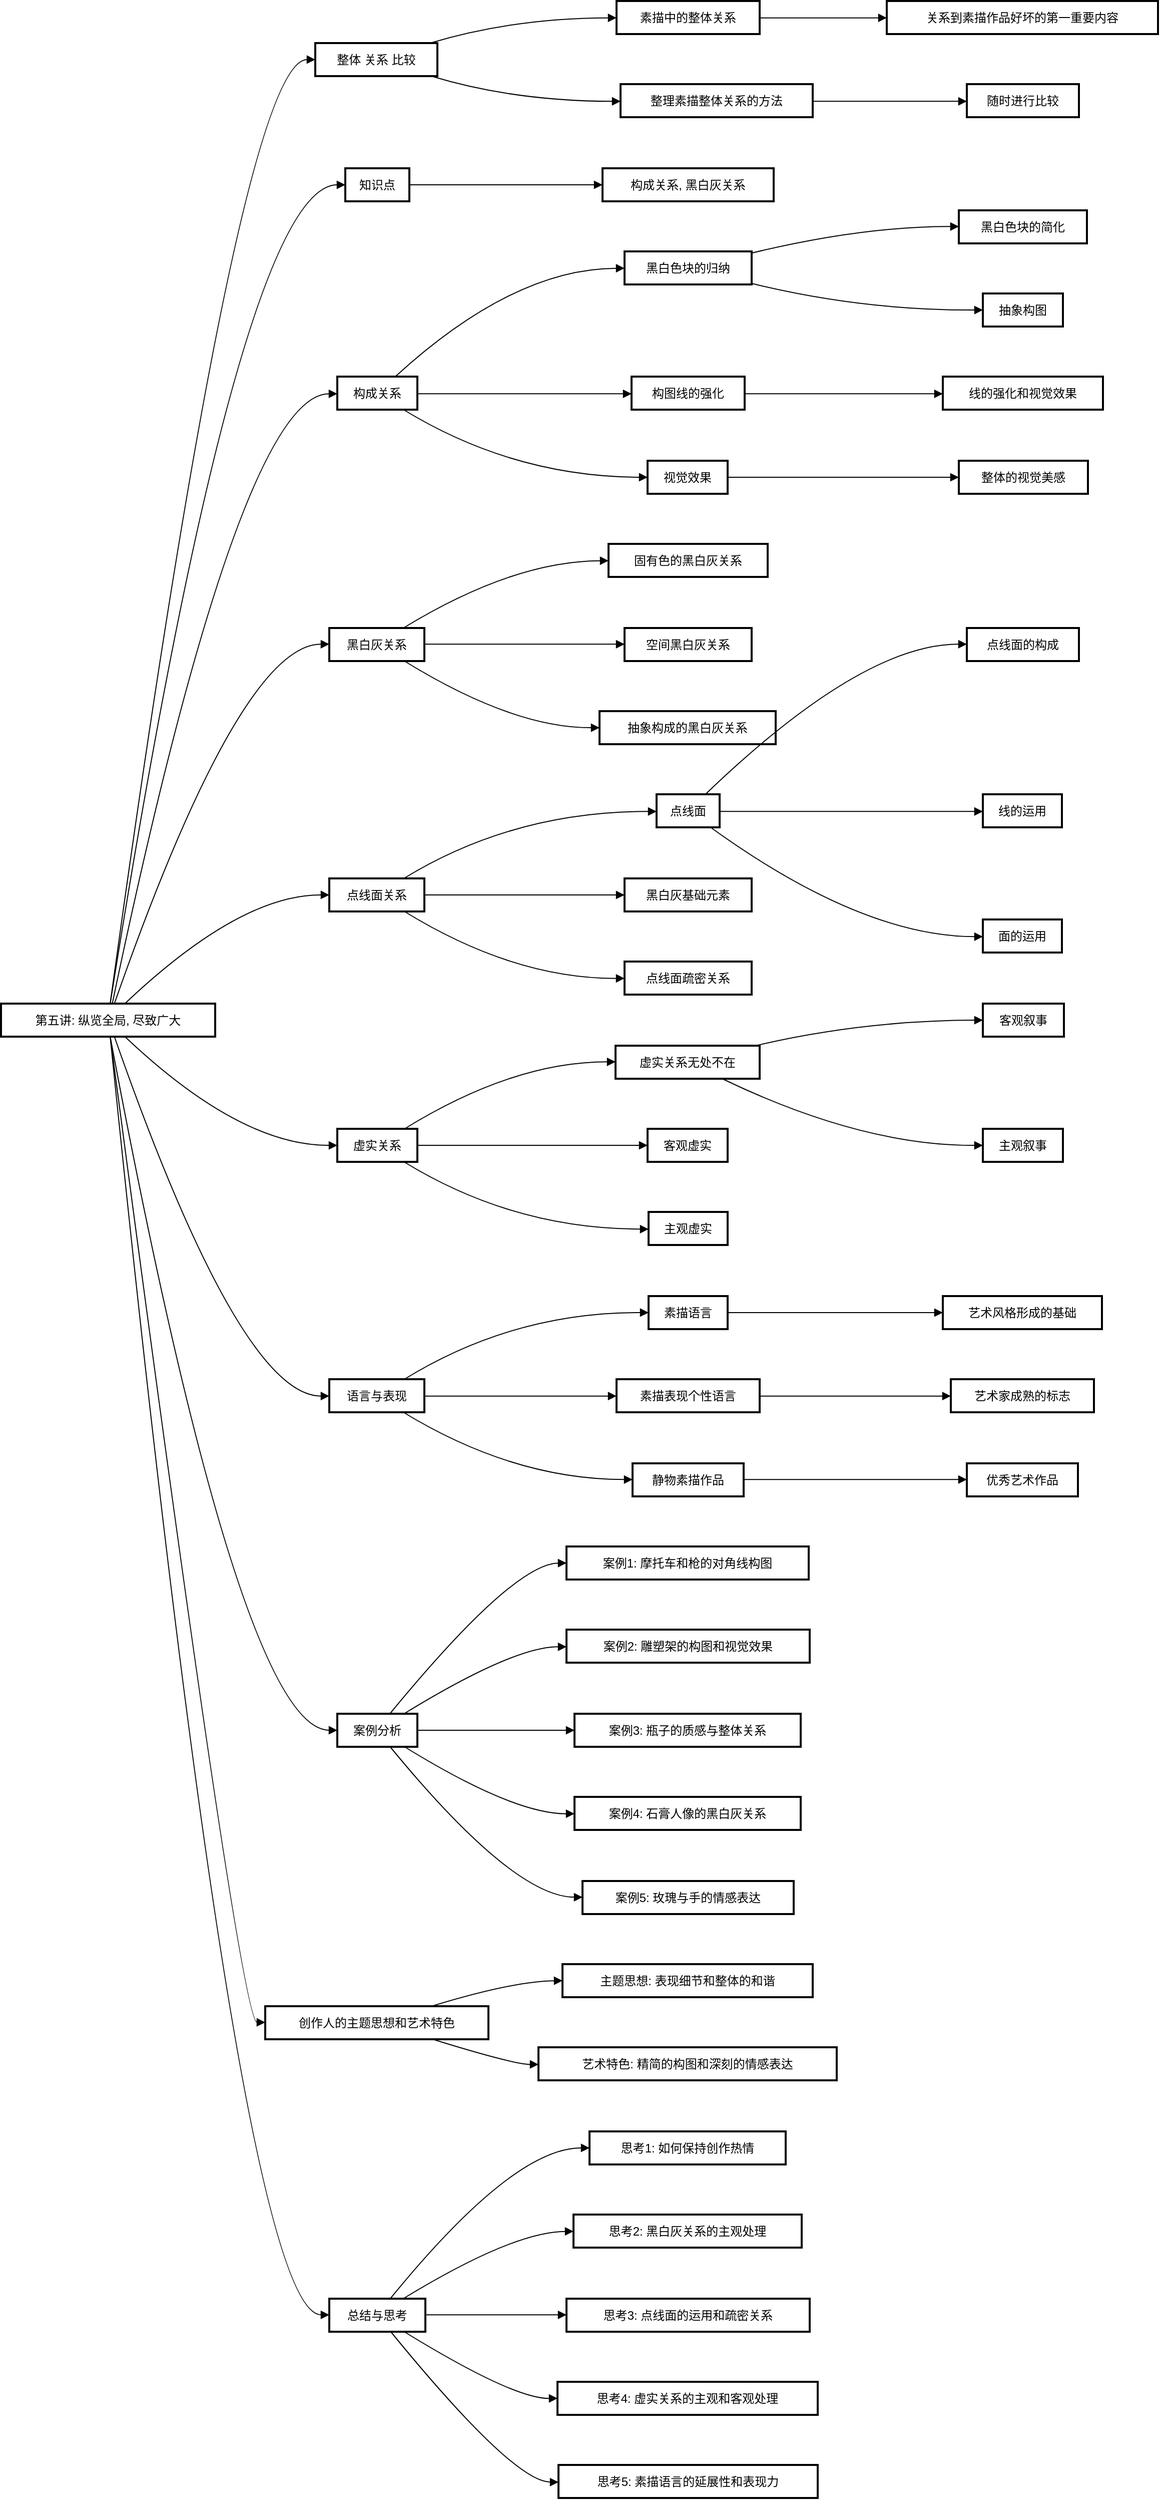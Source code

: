 <mxfile border="50" scale="3" compressed="false" locked="false" version="24.7.5">
  <diagram name="Blank" id="YmL12bMKpDGza6XwsDPr">
    <mxGraphModel dx="1235" dy="768" grid="0" gridSize="10" guides="1" tooltips="1" connect="1" arrows="1" fold="1" page="0" pageScale="1" pageWidth="827" pageHeight="1169" background="none" math="1" shadow="0">
      <root>
        <mxCell id="X5NqExCQtvZxIxQ7pmgY-0" />
        <mxCell id="1" parent="X5NqExCQtvZxIxQ7pmgY-0" />
        <mxCell id="THYy7DSmvDCBNUBpc2qu-100" value="第五讲: 纵览全局, 尽致广大" style="whiteSpace=wrap;strokeWidth=2;" vertex="1" parent="1">
          <mxGeometry x="20" y="1021" width="214" height="33" as="geometry" />
        </mxCell>
        <mxCell id="THYy7DSmvDCBNUBpc2qu-101" value="整体 关系 比较" style="whiteSpace=wrap;strokeWidth=2;" vertex="1" parent="1">
          <mxGeometry x="334" y="62" width="122" height="33" as="geometry" />
        </mxCell>
        <mxCell id="THYy7DSmvDCBNUBpc2qu-102" value="知识点" style="whiteSpace=wrap;strokeWidth=2;" vertex="1" parent="1">
          <mxGeometry x="364" y="187" width="64" height="33" as="geometry" />
        </mxCell>
        <mxCell id="THYy7DSmvDCBNUBpc2qu-103" value="构成关系" style="whiteSpace=wrap;strokeWidth=2;" vertex="1" parent="1">
          <mxGeometry x="356" y="395" width="80" height="33" as="geometry" />
        </mxCell>
        <mxCell id="THYy7DSmvDCBNUBpc2qu-104" value="黑白灰关系" style="whiteSpace=wrap;strokeWidth=2;" vertex="1" parent="1">
          <mxGeometry x="348" y="646" width="95" height="33" as="geometry" />
        </mxCell>
        <mxCell id="THYy7DSmvDCBNUBpc2qu-105" value="点线面关系" style="whiteSpace=wrap;strokeWidth=2;" vertex="1" parent="1">
          <mxGeometry x="348" y="896" width="95" height="33" as="geometry" />
        </mxCell>
        <mxCell id="THYy7DSmvDCBNUBpc2qu-106" value="虚实关系" style="whiteSpace=wrap;strokeWidth=2;" vertex="1" parent="1">
          <mxGeometry x="356" y="1146" width="80" height="33" as="geometry" />
        </mxCell>
        <mxCell id="THYy7DSmvDCBNUBpc2qu-107" value="语言与表现" style="whiteSpace=wrap;strokeWidth=2;" vertex="1" parent="1">
          <mxGeometry x="348" y="1396" width="95" height="33" as="geometry" />
        </mxCell>
        <mxCell id="THYy7DSmvDCBNUBpc2qu-108" value="案例分析" style="whiteSpace=wrap;strokeWidth=2;" vertex="1" parent="1">
          <mxGeometry x="356" y="1730" width="80" height="33" as="geometry" />
        </mxCell>
        <mxCell id="THYy7DSmvDCBNUBpc2qu-109" value="创作人的主题思想和艺术特色" style="whiteSpace=wrap;strokeWidth=2;" vertex="1" parent="1">
          <mxGeometry x="284" y="2022" width="223" height="33" as="geometry" />
        </mxCell>
        <mxCell id="THYy7DSmvDCBNUBpc2qu-110" value="总结与思考" style="whiteSpace=wrap;strokeWidth=2;" vertex="1" parent="1">
          <mxGeometry x="348" y="2314" width="96" height="33" as="geometry" />
        </mxCell>
        <mxCell id="THYy7DSmvDCBNUBpc2qu-111" value="素描中的整体关系" style="whiteSpace=wrap;strokeWidth=2;" vertex="1" parent="1">
          <mxGeometry x="635" y="20" width="143" height="33" as="geometry" />
        </mxCell>
        <mxCell id="THYy7DSmvDCBNUBpc2qu-112" value="整理素描整体关系的方法" style="whiteSpace=wrap;strokeWidth=2;" vertex="1" parent="1">
          <mxGeometry x="639" y="103" width="192" height="33" as="geometry" />
        </mxCell>
        <mxCell id="THYy7DSmvDCBNUBpc2qu-113" value="构成关系, 黑白灰关系" style="whiteSpace=wrap;strokeWidth=2;" vertex="1" parent="1">
          <mxGeometry x="621" y="187" width="171" height="33" as="geometry" />
        </mxCell>
        <mxCell id="THYy7DSmvDCBNUBpc2qu-114" value="黑白色块的归纳" style="whiteSpace=wrap;strokeWidth=2;" vertex="1" parent="1">
          <mxGeometry x="643" y="270" width="127" height="33" as="geometry" />
        </mxCell>
        <mxCell id="THYy7DSmvDCBNUBpc2qu-115" value="构图线的强化" style="whiteSpace=wrap;strokeWidth=2;" vertex="1" parent="1">
          <mxGeometry x="650" y="395" width="113" height="33" as="geometry" />
        </mxCell>
        <mxCell id="THYy7DSmvDCBNUBpc2qu-116" value="视觉效果" style="whiteSpace=wrap;strokeWidth=2;" vertex="1" parent="1">
          <mxGeometry x="666" y="479" width="80" height="33" as="geometry" />
        </mxCell>
        <mxCell id="THYy7DSmvDCBNUBpc2qu-117" value="固有色的黑白灰关系" style="whiteSpace=wrap;strokeWidth=2;" vertex="1" parent="1">
          <mxGeometry x="627" y="562" width="159" height="33" as="geometry" />
        </mxCell>
        <mxCell id="THYy7DSmvDCBNUBpc2qu-118" value="空间黑白灰关系" style="whiteSpace=wrap;strokeWidth=2;" vertex="1" parent="1">
          <mxGeometry x="643" y="646" width="127" height="33" as="geometry" />
        </mxCell>
        <mxCell id="THYy7DSmvDCBNUBpc2qu-119" value="抽象构成的黑白灰关系" style="whiteSpace=wrap;strokeWidth=2;" vertex="1" parent="1">
          <mxGeometry x="618" y="729" width="176" height="33" as="geometry" />
        </mxCell>
        <mxCell id="THYy7DSmvDCBNUBpc2qu-120" value="点线面" style="whiteSpace=wrap;strokeWidth=2;" vertex="1" parent="1">
          <mxGeometry x="675" y="812" width="63" height="33" as="geometry" />
        </mxCell>
        <mxCell id="THYy7DSmvDCBNUBpc2qu-121" value="黑白灰基础元素" style="whiteSpace=wrap;strokeWidth=2;" vertex="1" parent="1">
          <mxGeometry x="643" y="896" width="127" height="33" as="geometry" />
        </mxCell>
        <mxCell id="THYy7DSmvDCBNUBpc2qu-122" value="点线面疏密关系" style="whiteSpace=wrap;strokeWidth=2;" vertex="1" parent="1">
          <mxGeometry x="643" y="979" width="127" height="33" as="geometry" />
        </mxCell>
        <mxCell id="THYy7DSmvDCBNUBpc2qu-123" value="虚实关系无处不在" style="whiteSpace=wrap;strokeWidth=2;" vertex="1" parent="1">
          <mxGeometry x="634" y="1063" width="144" height="33" as="geometry" />
        </mxCell>
        <mxCell id="THYy7DSmvDCBNUBpc2qu-124" value="客观虚实" style="whiteSpace=wrap;strokeWidth=2;" vertex="1" parent="1">
          <mxGeometry x="666" y="1146" width="80" height="33" as="geometry" />
        </mxCell>
        <mxCell id="THYy7DSmvDCBNUBpc2qu-125" value="主观虚实" style="whiteSpace=wrap;strokeWidth=2;" vertex="1" parent="1">
          <mxGeometry x="667" y="1229" width="79" height="33" as="geometry" />
        </mxCell>
        <mxCell id="THYy7DSmvDCBNUBpc2qu-126" value="素描语言" style="whiteSpace=wrap;strokeWidth=2;" vertex="1" parent="1">
          <mxGeometry x="667" y="1313" width="79" height="33" as="geometry" />
        </mxCell>
        <mxCell id="THYy7DSmvDCBNUBpc2qu-127" value="素描表现个性语言" style="whiteSpace=wrap;strokeWidth=2;" vertex="1" parent="1">
          <mxGeometry x="635" y="1396" width="143" height="33" as="geometry" />
        </mxCell>
        <mxCell id="THYy7DSmvDCBNUBpc2qu-128" value="静物素描作品" style="whiteSpace=wrap;strokeWidth=2;" vertex="1" parent="1">
          <mxGeometry x="651" y="1480" width="111" height="33" as="geometry" />
        </mxCell>
        <mxCell id="THYy7DSmvDCBNUBpc2qu-129" value="案例1: 摩托车和枪的对角线构图" style="whiteSpace=wrap;strokeWidth=2;" vertex="1" parent="1">
          <mxGeometry x="585" y="1563" width="242" height="33" as="geometry" />
        </mxCell>
        <mxCell id="THYy7DSmvDCBNUBpc2qu-130" value="案例2: 雕塑架的构图和视觉效果" style="whiteSpace=wrap;strokeWidth=2;" vertex="1" parent="1">
          <mxGeometry x="585" y="1646" width="243" height="33" as="geometry" />
        </mxCell>
        <mxCell id="THYy7DSmvDCBNUBpc2qu-131" value="案例3: 瓶子的质感与整体关系" style="whiteSpace=wrap;strokeWidth=2;" vertex="1" parent="1">
          <mxGeometry x="593" y="1730" width="226" height="33" as="geometry" />
        </mxCell>
        <mxCell id="THYy7DSmvDCBNUBpc2qu-132" value="案例4: 石膏人像的黑白灰关系" style="whiteSpace=wrap;strokeWidth=2;" vertex="1" parent="1">
          <mxGeometry x="593" y="1813" width="226" height="33" as="geometry" />
        </mxCell>
        <mxCell id="THYy7DSmvDCBNUBpc2qu-133" value="案例5: 玫瑰与手的情感表达" style="whiteSpace=wrap;strokeWidth=2;" vertex="1" parent="1">
          <mxGeometry x="601" y="1897" width="211" height="33" as="geometry" />
        </mxCell>
        <mxCell id="THYy7DSmvDCBNUBpc2qu-134" value="主题思想: 表现细节和整体的和谐" style="whiteSpace=wrap;strokeWidth=2;" vertex="1" parent="1">
          <mxGeometry x="581" y="1980" width="250" height="33" as="geometry" />
        </mxCell>
        <mxCell id="THYy7DSmvDCBNUBpc2qu-135" value="艺术特色: 精简的构图和深刻的情感表达" style="whiteSpace=wrap;strokeWidth=2;" vertex="1" parent="1">
          <mxGeometry x="557" y="2063" width="298" height="33" as="geometry" />
        </mxCell>
        <mxCell id="THYy7DSmvDCBNUBpc2qu-136" value="思考1: 如何保持创作热情" style="whiteSpace=wrap;strokeWidth=2;" vertex="1" parent="1">
          <mxGeometry x="608" y="2147" width="196" height="33" as="geometry" />
        </mxCell>
        <mxCell id="THYy7DSmvDCBNUBpc2qu-137" value="思考2: 黑白灰关系的主观处理" style="whiteSpace=wrap;strokeWidth=2;" vertex="1" parent="1">
          <mxGeometry x="592" y="2230" width="228" height="33" as="geometry" />
        </mxCell>
        <mxCell id="THYy7DSmvDCBNUBpc2qu-138" value="思考3: 点线面的运用和疏密关系" style="whiteSpace=wrap;strokeWidth=2;" vertex="1" parent="1">
          <mxGeometry x="585" y="2314" width="243" height="33" as="geometry" />
        </mxCell>
        <mxCell id="THYy7DSmvDCBNUBpc2qu-139" value="思考4: 虚实关系的主观和客观处理" style="whiteSpace=wrap;strokeWidth=2;" vertex="1" parent="1">
          <mxGeometry x="576" y="2397" width="260" height="33" as="geometry" />
        </mxCell>
        <mxCell id="THYy7DSmvDCBNUBpc2qu-140" value="思考5: 素描语言的延展性和表现力" style="whiteSpace=wrap;strokeWidth=2;" vertex="1" parent="1">
          <mxGeometry x="577" y="2480" width="259" height="33" as="geometry" />
        </mxCell>
        <mxCell id="THYy7DSmvDCBNUBpc2qu-141" value="关系到素描作品好坏的第一重要内容" style="whiteSpace=wrap;strokeWidth=2;" vertex="1" parent="1">
          <mxGeometry x="905" y="20" width="271" height="33" as="geometry" />
        </mxCell>
        <mxCell id="THYy7DSmvDCBNUBpc2qu-142" value="随时进行比较" style="whiteSpace=wrap;strokeWidth=2;" vertex="1" parent="1">
          <mxGeometry x="985" y="103" width="112" height="33" as="geometry" />
        </mxCell>
        <mxCell id="THYy7DSmvDCBNUBpc2qu-143" value="黑白色块的简化" style="whiteSpace=wrap;strokeWidth=2;" vertex="1" parent="1">
          <mxGeometry x="977" y="229" width="128" height="33" as="geometry" />
        </mxCell>
        <mxCell id="THYy7DSmvDCBNUBpc2qu-144" value="抽象构图" style="whiteSpace=wrap;strokeWidth=2;" vertex="1" parent="1">
          <mxGeometry x="1001" y="312" width="80" height="33" as="geometry" />
        </mxCell>
        <mxCell id="THYy7DSmvDCBNUBpc2qu-145" value="线的强化和视觉效果" style="whiteSpace=wrap;strokeWidth=2;" vertex="1" parent="1">
          <mxGeometry x="961" y="395" width="160" height="33" as="geometry" />
        </mxCell>
        <mxCell id="THYy7DSmvDCBNUBpc2qu-146" value="整体的视觉美感" style="whiteSpace=wrap;strokeWidth=2;" vertex="1" parent="1">
          <mxGeometry x="977" y="479" width="129" height="33" as="geometry" />
        </mxCell>
        <mxCell id="THYy7DSmvDCBNUBpc2qu-147" value="点线面的构成" style="whiteSpace=wrap;strokeWidth=2;" vertex="1" parent="1">
          <mxGeometry x="985" y="646" width="112" height="33" as="geometry" />
        </mxCell>
        <mxCell id="THYy7DSmvDCBNUBpc2qu-148" value="线的运用" style="whiteSpace=wrap;strokeWidth=2;" vertex="1" parent="1">
          <mxGeometry x="1001" y="812" width="79" height="33" as="geometry" />
        </mxCell>
        <mxCell id="THYy7DSmvDCBNUBpc2qu-149" value="面的运用" style="whiteSpace=wrap;strokeWidth=2;" vertex="1" parent="1">
          <mxGeometry x="1001" y="937" width="79" height="33" as="geometry" />
        </mxCell>
        <mxCell id="THYy7DSmvDCBNUBpc2qu-150" value="客观叙事" style="whiteSpace=wrap;strokeWidth=2;" vertex="1" parent="1">
          <mxGeometry x="1001" y="1021" width="81" height="33" as="geometry" />
        </mxCell>
        <mxCell id="THYy7DSmvDCBNUBpc2qu-151" value="主观叙事" style="whiteSpace=wrap;strokeWidth=2;" vertex="1" parent="1">
          <mxGeometry x="1001" y="1146" width="80" height="33" as="geometry" />
        </mxCell>
        <mxCell id="THYy7DSmvDCBNUBpc2qu-152" value="艺术风格形成的基础" style="whiteSpace=wrap;strokeWidth=2;" vertex="1" parent="1">
          <mxGeometry x="961" y="1313" width="159" height="33" as="geometry" />
        </mxCell>
        <mxCell id="THYy7DSmvDCBNUBpc2qu-153" value="艺术家成熟的标志" style="whiteSpace=wrap;strokeWidth=2;" vertex="1" parent="1">
          <mxGeometry x="969" y="1396" width="143" height="33" as="geometry" />
        </mxCell>
        <mxCell id="THYy7DSmvDCBNUBpc2qu-154" value="优秀艺术作品" style="whiteSpace=wrap;strokeWidth=2;" vertex="1" parent="1">
          <mxGeometry x="985" y="1480" width="111" height="33" as="geometry" />
        </mxCell>
        <mxCell id="THYy7DSmvDCBNUBpc2qu-155" value="" style="curved=1;startArrow=none;endArrow=block;exitX=0.51;exitY=-0.01;entryX=0;entryY=0.5;rounded=0;" edge="1" parent="1" source="THYy7DSmvDCBNUBpc2qu-100" target="THYy7DSmvDCBNUBpc2qu-101">
          <mxGeometry relative="1" as="geometry">
            <Array as="points">
              <mxPoint x="259" y="78" />
            </Array>
          </mxGeometry>
        </mxCell>
        <mxCell id="THYy7DSmvDCBNUBpc2qu-156" value="" style="curved=1;startArrow=none;endArrow=block;exitX=0.51;exitY=-0.01;entryX=-0.01;entryY=0.5;rounded=0;" edge="1" parent="1" source="THYy7DSmvDCBNUBpc2qu-100" target="THYy7DSmvDCBNUBpc2qu-102">
          <mxGeometry relative="1" as="geometry">
            <Array as="points">
              <mxPoint x="259" y="204" />
            </Array>
          </mxGeometry>
        </mxCell>
        <mxCell id="THYy7DSmvDCBNUBpc2qu-157" value="" style="curved=1;startArrow=none;endArrow=block;exitX=0.52;exitY=-0.01;entryX=-0.01;entryY=0.52;rounded=0;" edge="1" parent="1" source="THYy7DSmvDCBNUBpc2qu-100" target="THYy7DSmvDCBNUBpc2qu-103">
          <mxGeometry relative="1" as="geometry">
            <Array as="points">
              <mxPoint x="259" y="412" />
            </Array>
          </mxGeometry>
        </mxCell>
        <mxCell id="THYy7DSmvDCBNUBpc2qu-158" value="" style="curved=1;startArrow=none;endArrow=block;exitX=0.53;exitY=-0.01;entryX=0;entryY=0.49;rounded=0;" edge="1" parent="1" source="THYy7DSmvDCBNUBpc2qu-100" target="THYy7DSmvDCBNUBpc2qu-104">
          <mxGeometry relative="1" as="geometry">
            <Array as="points">
              <mxPoint x="259" y="662" />
            </Array>
          </mxGeometry>
        </mxCell>
        <mxCell id="THYy7DSmvDCBNUBpc2qu-159" value="" style="curved=1;startArrow=none;endArrow=block;exitX=0.58;exitY=-0.01;entryX=0;entryY=0.5;rounded=0;" edge="1" parent="1" source="THYy7DSmvDCBNUBpc2qu-100" target="THYy7DSmvDCBNUBpc2qu-105">
          <mxGeometry relative="1" as="geometry">
            <Array as="points">
              <mxPoint x="259" y="912" />
            </Array>
          </mxGeometry>
        </mxCell>
        <mxCell id="THYy7DSmvDCBNUBpc2qu-160" value="" style="curved=1;startArrow=none;endArrow=block;exitX=0.58;exitY=1.01;entryX=-0.01;entryY=0.5;rounded=0;" edge="1" parent="1" source="THYy7DSmvDCBNUBpc2qu-100" target="THYy7DSmvDCBNUBpc2qu-106">
          <mxGeometry relative="1" as="geometry">
            <Array as="points">
              <mxPoint x="259" y="1163" />
            </Array>
          </mxGeometry>
        </mxCell>
        <mxCell id="THYy7DSmvDCBNUBpc2qu-161" value="" style="curved=1;startArrow=none;endArrow=block;exitX=0.53;exitY=1.01;entryX=0;entryY=0.51;rounded=0;" edge="1" parent="1" source="THYy7DSmvDCBNUBpc2qu-100" target="THYy7DSmvDCBNUBpc2qu-107">
          <mxGeometry relative="1" as="geometry">
            <Array as="points">
              <mxPoint x="259" y="1413" />
            </Array>
          </mxGeometry>
        </mxCell>
        <mxCell id="THYy7DSmvDCBNUBpc2qu-162" value="" style="curved=1;startArrow=none;endArrow=block;exitX=0.51;exitY=1.01;entryX=-0.01;entryY=0.5;rounded=0;" edge="1" parent="1" source="THYy7DSmvDCBNUBpc2qu-100" target="THYy7DSmvDCBNUBpc2qu-108">
          <mxGeometry relative="1" as="geometry">
            <Array as="points">
              <mxPoint x="259" y="1746" />
            </Array>
          </mxGeometry>
        </mxCell>
        <mxCell id="THYy7DSmvDCBNUBpc2qu-163" value="" style="curved=1;startArrow=none;endArrow=block;exitX=0.51;exitY=1.01;entryX=0;entryY=0.49;rounded=0;" edge="1" parent="1" source="THYy7DSmvDCBNUBpc2qu-100" target="THYy7DSmvDCBNUBpc2qu-109">
          <mxGeometry relative="1" as="geometry">
            <Array as="points">
              <mxPoint x="259" y="2038" />
            </Array>
          </mxGeometry>
        </mxCell>
        <mxCell id="THYy7DSmvDCBNUBpc2qu-164" value="" style="curved=1;startArrow=none;endArrow=block;exitX=0.51;exitY=1.01;entryX=0;entryY=0.49;rounded=0;" edge="1" parent="1" source="THYy7DSmvDCBNUBpc2qu-100" target="THYy7DSmvDCBNUBpc2qu-110">
          <mxGeometry relative="1" as="geometry">
            <Array as="points">
              <mxPoint x="259" y="2330" />
            </Array>
          </mxGeometry>
        </mxCell>
        <mxCell id="THYy7DSmvDCBNUBpc2qu-165" value="" style="curved=1;startArrow=none;endArrow=block;exitX=0.95;exitY=-0.01;entryX=0;entryY=0.51;rounded=0;" edge="1" parent="1" source="THYy7DSmvDCBNUBpc2qu-101" target="THYy7DSmvDCBNUBpc2qu-111">
          <mxGeometry relative="1" as="geometry">
            <Array as="points">
              <mxPoint x="532" y="37" />
            </Array>
          </mxGeometry>
        </mxCell>
        <mxCell id="THYy7DSmvDCBNUBpc2qu-166" value="" style="curved=1;startArrow=none;endArrow=block;exitX=0.95;exitY=1;entryX=0;entryY=0.52;rounded=0;" edge="1" parent="1" source="THYy7DSmvDCBNUBpc2qu-101" target="THYy7DSmvDCBNUBpc2qu-112">
          <mxGeometry relative="1" as="geometry">
            <Array as="points">
              <mxPoint x="532" y="120" />
            </Array>
          </mxGeometry>
        </mxCell>
        <mxCell id="THYy7DSmvDCBNUBpc2qu-167" value="" style="curved=1;startArrow=none;endArrow=block;exitX=0.99;exitY=0.5;entryX=0;entryY=0.5;rounded=0;" edge="1" parent="1" source="THYy7DSmvDCBNUBpc2qu-102" target="THYy7DSmvDCBNUBpc2qu-113">
          <mxGeometry relative="1" as="geometry">
            <Array as="points" />
          </mxGeometry>
        </mxCell>
        <mxCell id="THYy7DSmvDCBNUBpc2qu-168" value="" style="curved=1;startArrow=none;endArrow=block;exitX=0.72;exitY=0.01;entryX=0;entryY=0.51;rounded=0;" edge="1" parent="1" source="THYy7DSmvDCBNUBpc2qu-103" target="THYy7DSmvDCBNUBpc2qu-114">
          <mxGeometry relative="1" as="geometry">
            <Array as="points">
              <mxPoint x="532" y="287" />
            </Array>
          </mxGeometry>
        </mxCell>
        <mxCell id="THYy7DSmvDCBNUBpc2qu-169" value="" style="curved=1;startArrow=none;endArrow=block;exitX=0.99;exitY=0.52;entryX=0;entryY=0.52;rounded=0;" edge="1" parent="1" source="THYy7DSmvDCBNUBpc2qu-103" target="THYy7DSmvDCBNUBpc2qu-115">
          <mxGeometry relative="1" as="geometry">
            <Array as="points" />
          </mxGeometry>
        </mxCell>
        <mxCell id="THYy7DSmvDCBNUBpc2qu-170" value="" style="curved=1;startArrow=none;endArrow=block;exitX=0.84;exitY=1.02;entryX=0;entryY=0.5;rounded=0;" edge="1" parent="1" source="THYy7DSmvDCBNUBpc2qu-103" target="THYy7DSmvDCBNUBpc2qu-116">
          <mxGeometry relative="1" as="geometry">
            <Array as="points">
              <mxPoint x="532" y="495" />
            </Array>
          </mxGeometry>
        </mxCell>
        <mxCell id="THYy7DSmvDCBNUBpc2qu-171" value="" style="curved=1;startArrow=none;endArrow=block;exitX=0.79;exitY=-0.02;entryX=0;entryY=0.51;rounded=0;" edge="1" parent="1" source="THYy7DSmvDCBNUBpc2qu-104" target="THYy7DSmvDCBNUBpc2qu-117">
          <mxGeometry relative="1" as="geometry">
            <Array as="points">
              <mxPoint x="532" y="579" />
            </Array>
          </mxGeometry>
        </mxCell>
        <mxCell id="THYy7DSmvDCBNUBpc2qu-172" value="" style="curved=1;startArrow=none;endArrow=block;exitX=1;exitY=0.49;entryX=0;entryY=0.49;rounded=0;" edge="1" parent="1" source="THYy7DSmvDCBNUBpc2qu-104" target="THYy7DSmvDCBNUBpc2qu-118">
          <mxGeometry relative="1" as="geometry">
            <Array as="points" />
          </mxGeometry>
        </mxCell>
        <mxCell id="THYy7DSmvDCBNUBpc2qu-173" value="" style="curved=1;startArrow=none;endArrow=block;exitX=0.79;exitY=1;entryX=0;entryY=0.5;rounded=0;" edge="1" parent="1" source="THYy7DSmvDCBNUBpc2qu-104" target="THYy7DSmvDCBNUBpc2qu-119">
          <mxGeometry relative="1" as="geometry">
            <Array as="points">
              <mxPoint x="532" y="746" />
            </Array>
          </mxGeometry>
        </mxCell>
        <mxCell id="THYy7DSmvDCBNUBpc2qu-174" value="" style="curved=1;startArrow=none;endArrow=block;exitX=0.79;exitY=-0.01;entryX=0;entryY=0.52;rounded=0;" edge="1" parent="1" source="THYy7DSmvDCBNUBpc2qu-105" target="THYy7DSmvDCBNUBpc2qu-120">
          <mxGeometry relative="1" as="geometry">
            <Array as="points">
              <mxPoint x="532" y="829" />
            </Array>
          </mxGeometry>
        </mxCell>
        <mxCell id="THYy7DSmvDCBNUBpc2qu-175" value="" style="curved=1;startArrow=none;endArrow=block;exitX=1;exitY=0.5;entryX=0;entryY=0.5;rounded=0;" edge="1" parent="1" source="THYy7DSmvDCBNUBpc2qu-105" target="THYy7DSmvDCBNUBpc2qu-121">
          <mxGeometry relative="1" as="geometry">
            <Array as="points" />
          </mxGeometry>
        </mxCell>
        <mxCell id="THYy7DSmvDCBNUBpc2qu-176" value="" style="curved=1;startArrow=none;endArrow=block;exitX=0.79;exitY=1;entryX=0;entryY=0.51;rounded=0;" edge="1" parent="1" source="THYy7DSmvDCBNUBpc2qu-105" target="THYy7DSmvDCBNUBpc2qu-122">
          <mxGeometry relative="1" as="geometry">
            <Array as="points">
              <mxPoint x="532" y="996" />
            </Array>
          </mxGeometry>
        </mxCell>
        <mxCell id="THYy7DSmvDCBNUBpc2qu-177" value="" style="curved=1;startArrow=none;endArrow=block;exitX=0.84;exitY=0;entryX=0;entryY=0.49;rounded=0;" edge="1" parent="1" source="THYy7DSmvDCBNUBpc2qu-106" target="THYy7DSmvDCBNUBpc2qu-123">
          <mxGeometry relative="1" as="geometry">
            <Array as="points">
              <mxPoint x="532" y="1079" />
            </Array>
          </mxGeometry>
        </mxCell>
        <mxCell id="THYy7DSmvDCBNUBpc2qu-178" value="" style="curved=1;startArrow=none;endArrow=block;exitX=0.99;exitY=0.5;entryX=0;entryY=0.5;rounded=0;" edge="1" parent="1" source="THYy7DSmvDCBNUBpc2qu-106" target="THYy7DSmvDCBNUBpc2qu-124">
          <mxGeometry relative="1" as="geometry">
            <Array as="points" />
          </mxGeometry>
        </mxCell>
        <mxCell id="THYy7DSmvDCBNUBpc2qu-179" value="" style="curved=1;startArrow=none;endArrow=block;exitX=0.84;exitY=1.01;entryX=0;entryY=0.52;rounded=0;" edge="1" parent="1" source="THYy7DSmvDCBNUBpc2qu-106" target="THYy7DSmvDCBNUBpc2qu-125">
          <mxGeometry relative="1" as="geometry">
            <Array as="points">
              <mxPoint x="532" y="1246" />
            </Array>
          </mxGeometry>
        </mxCell>
        <mxCell id="THYy7DSmvDCBNUBpc2qu-180" value="" style="curved=1;startArrow=none;endArrow=block;exitX=0.79;exitY=0;entryX=0;entryY=0.5;rounded=0;" edge="1" parent="1" source="THYy7DSmvDCBNUBpc2qu-107" target="THYy7DSmvDCBNUBpc2qu-126">
          <mxGeometry relative="1" as="geometry">
            <Array as="points">
              <mxPoint x="532" y="1329" />
            </Array>
          </mxGeometry>
        </mxCell>
        <mxCell id="THYy7DSmvDCBNUBpc2qu-181" value="" style="curved=1;startArrow=none;endArrow=block;exitX=1;exitY=0.51;entryX=0;entryY=0.51;rounded=0;" edge="1" parent="1" source="THYy7DSmvDCBNUBpc2qu-107" target="THYy7DSmvDCBNUBpc2qu-127">
          <mxGeometry relative="1" as="geometry">
            <Array as="points" />
          </mxGeometry>
        </mxCell>
        <mxCell id="THYy7DSmvDCBNUBpc2qu-182" value="" style="curved=1;startArrow=none;endArrow=block;exitX=0.79;exitY=1.02;entryX=0;entryY=0.49;rounded=0;" edge="1" parent="1" source="THYy7DSmvDCBNUBpc2qu-107" target="THYy7DSmvDCBNUBpc2qu-128">
          <mxGeometry relative="1" as="geometry">
            <Array as="points">
              <mxPoint x="532" y="1496" />
            </Array>
          </mxGeometry>
        </mxCell>
        <mxCell id="THYy7DSmvDCBNUBpc2qu-183" value="" style="curved=1;startArrow=none;endArrow=block;exitX=0.66;exitY=-0.01;entryX=0;entryY=0.5;rounded=0;" edge="1" parent="1" source="THYy7DSmvDCBNUBpc2qu-108" target="THYy7DSmvDCBNUBpc2qu-129">
          <mxGeometry relative="1" as="geometry">
            <Array as="points">
              <mxPoint x="532" y="1580" />
            </Array>
          </mxGeometry>
        </mxCell>
        <mxCell id="THYy7DSmvDCBNUBpc2qu-184" value="" style="curved=1;startArrow=none;endArrow=block;exitX=0.84;exitY=-0.01;entryX=0;entryY=0.52;rounded=0;" edge="1" parent="1" source="THYy7DSmvDCBNUBpc2qu-108" target="THYy7DSmvDCBNUBpc2qu-130">
          <mxGeometry relative="1" as="geometry">
            <Array as="points">
              <mxPoint x="532" y="1663" />
            </Array>
          </mxGeometry>
        </mxCell>
        <mxCell id="THYy7DSmvDCBNUBpc2qu-185" value="" style="curved=1;startArrow=none;endArrow=block;exitX=0.99;exitY=0.5;entryX=0;entryY=0.5;rounded=0;" edge="1" parent="1" source="THYy7DSmvDCBNUBpc2qu-108" target="THYy7DSmvDCBNUBpc2qu-131">
          <mxGeometry relative="1" as="geometry">
            <Array as="points" />
          </mxGeometry>
        </mxCell>
        <mxCell id="THYy7DSmvDCBNUBpc2qu-186" value="" style="curved=1;startArrow=none;endArrow=block;exitX=0.84;exitY=1;entryX=0;entryY=0.51;rounded=0;" edge="1" parent="1" source="THYy7DSmvDCBNUBpc2qu-108" target="THYy7DSmvDCBNUBpc2qu-132">
          <mxGeometry relative="1" as="geometry">
            <Array as="points">
              <mxPoint x="532" y="1830" />
            </Array>
          </mxGeometry>
        </mxCell>
        <mxCell id="THYy7DSmvDCBNUBpc2qu-187" value="" style="curved=1;startArrow=none;endArrow=block;exitX=0.66;exitY=1;entryX=0;entryY=0.49;rounded=0;" edge="1" parent="1" source="THYy7DSmvDCBNUBpc2qu-108" target="THYy7DSmvDCBNUBpc2qu-133">
          <mxGeometry relative="1" as="geometry">
            <Array as="points">
              <mxPoint x="532" y="1913" />
            </Array>
          </mxGeometry>
        </mxCell>
        <mxCell id="THYy7DSmvDCBNUBpc2qu-188" value="" style="curved=1;startArrow=none;endArrow=block;exitX=0.75;exitY=-0.01;entryX=0;entryY=0.5;rounded=0;" edge="1" parent="1" source="THYy7DSmvDCBNUBpc2qu-109" target="THYy7DSmvDCBNUBpc2qu-134">
          <mxGeometry relative="1" as="geometry">
            <Array as="points">
              <mxPoint x="532" y="1997" />
            </Array>
          </mxGeometry>
        </mxCell>
        <mxCell id="THYy7DSmvDCBNUBpc2qu-189" value="" style="curved=1;startArrow=none;endArrow=block;exitX=0.75;exitY=1;entryX=0;entryY=0.52;rounded=0;" edge="1" parent="1" source="THYy7DSmvDCBNUBpc2qu-109" target="THYy7DSmvDCBNUBpc2qu-135">
          <mxGeometry relative="1" as="geometry">
            <Array as="points">
              <mxPoint x="532" y="2080" />
            </Array>
          </mxGeometry>
        </mxCell>
        <mxCell id="THYy7DSmvDCBNUBpc2qu-190" value="" style="curved=1;startArrow=none;endArrow=block;exitX=0.64;exitY=-0.02;entryX=0;entryY=0.5;rounded=0;" edge="1" parent="1" source="THYy7DSmvDCBNUBpc2qu-110" target="THYy7DSmvDCBNUBpc2qu-136">
          <mxGeometry relative="1" as="geometry">
            <Array as="points">
              <mxPoint x="532" y="2163" />
            </Array>
          </mxGeometry>
        </mxCell>
        <mxCell id="THYy7DSmvDCBNUBpc2qu-191" value="" style="curved=1;startArrow=none;endArrow=block;exitX=0.78;exitY=-0.02;entryX=0;entryY=0.51;rounded=0;" edge="1" parent="1" source="THYy7DSmvDCBNUBpc2qu-110" target="THYy7DSmvDCBNUBpc2qu-137">
          <mxGeometry relative="1" as="geometry">
            <Array as="points">
              <mxPoint x="532" y="2247" />
            </Array>
          </mxGeometry>
        </mxCell>
        <mxCell id="THYy7DSmvDCBNUBpc2qu-192" value="" style="curved=1;startArrow=none;endArrow=block;exitX=0.99;exitY=0.49;entryX=0;entryY=0.49;rounded=0;" edge="1" parent="1" source="THYy7DSmvDCBNUBpc2qu-110" target="THYy7DSmvDCBNUBpc2qu-138">
          <mxGeometry relative="1" as="geometry">
            <Array as="points" />
          </mxGeometry>
        </mxCell>
        <mxCell id="THYy7DSmvDCBNUBpc2qu-193" value="" style="curved=1;startArrow=none;endArrow=block;exitX=0.78;exitY=1;entryX=0;entryY=0.5;rounded=0;" edge="1" parent="1" source="THYy7DSmvDCBNUBpc2qu-110" target="THYy7DSmvDCBNUBpc2qu-139">
          <mxGeometry relative="1" as="geometry">
            <Array as="points">
              <mxPoint x="532" y="2414" />
            </Array>
          </mxGeometry>
        </mxCell>
        <mxCell id="THYy7DSmvDCBNUBpc2qu-194" value="" style="curved=1;startArrow=none;endArrow=block;exitX=0.64;exitY=1;entryX=0;entryY=0.52;rounded=0;" edge="1" parent="1" source="THYy7DSmvDCBNUBpc2qu-110" target="THYy7DSmvDCBNUBpc2qu-140">
          <mxGeometry relative="1" as="geometry">
            <Array as="points">
              <mxPoint x="532" y="2497" />
            </Array>
          </mxGeometry>
        </mxCell>
        <mxCell id="THYy7DSmvDCBNUBpc2qu-195" value="" style="curved=1;startArrow=none;endArrow=block;exitX=1;exitY=0.51;entryX=0;entryY=0.51;rounded=0;" edge="1" parent="1" source="THYy7DSmvDCBNUBpc2qu-111" target="THYy7DSmvDCBNUBpc2qu-141">
          <mxGeometry relative="1" as="geometry">
            <Array as="points" />
          </mxGeometry>
        </mxCell>
        <mxCell id="THYy7DSmvDCBNUBpc2qu-196" value="" style="curved=1;startArrow=none;endArrow=block;exitX=1;exitY=0.52;entryX=0;entryY=0.52;rounded=0;" edge="1" parent="1" source="THYy7DSmvDCBNUBpc2qu-112" target="THYy7DSmvDCBNUBpc2qu-142">
          <mxGeometry relative="1" as="geometry">
            <Array as="points" />
          </mxGeometry>
        </mxCell>
        <mxCell id="THYy7DSmvDCBNUBpc2qu-197" value="" style="curved=1;startArrow=none;endArrow=block;exitX=1;exitY=0.05;entryX=0;entryY=0.49;rounded=0;" edge="1" parent="1" source="THYy7DSmvDCBNUBpc2qu-114" target="THYy7DSmvDCBNUBpc2qu-143">
          <mxGeometry relative="1" as="geometry">
            <Array as="points">
              <mxPoint x="880" y="245" />
            </Array>
          </mxGeometry>
        </mxCell>
        <mxCell id="THYy7DSmvDCBNUBpc2qu-198" value="" style="curved=1;startArrow=none;endArrow=block;exitX=1;exitY=0.97;entryX=0;entryY=0.5;rounded=0;" edge="1" parent="1" source="THYy7DSmvDCBNUBpc2qu-114" target="THYy7DSmvDCBNUBpc2qu-144">
          <mxGeometry relative="1" as="geometry">
            <Array as="points">
              <mxPoint x="880" y="329" />
            </Array>
          </mxGeometry>
        </mxCell>
        <mxCell id="THYy7DSmvDCBNUBpc2qu-199" value="" style="curved=1;startArrow=none;endArrow=block;exitX=1;exitY=0.52;entryX=0;entryY=0.52;rounded=0;" edge="1" parent="1" source="THYy7DSmvDCBNUBpc2qu-115" target="THYy7DSmvDCBNUBpc2qu-145">
          <mxGeometry relative="1" as="geometry">
            <Array as="points" />
          </mxGeometry>
        </mxCell>
        <mxCell id="THYy7DSmvDCBNUBpc2qu-200" value="" style="curved=1;startArrow=none;endArrow=block;exitX=1;exitY=0.5;entryX=0;entryY=0.5;rounded=0;" edge="1" parent="1" source="THYy7DSmvDCBNUBpc2qu-116" target="THYy7DSmvDCBNUBpc2qu-146">
          <mxGeometry relative="1" as="geometry">
            <Array as="points" />
          </mxGeometry>
        </mxCell>
        <mxCell id="THYy7DSmvDCBNUBpc2qu-201" value="" style="curved=1;startArrow=none;endArrow=block;exitX=0.77;exitY=0.01;entryX=0;entryY=0.49;rounded=0;" edge="1" parent="1" source="THYy7DSmvDCBNUBpc2qu-120" target="THYy7DSmvDCBNUBpc2qu-147">
          <mxGeometry relative="1" as="geometry">
            <Array as="points">
              <mxPoint x="880" y="662" />
            </Array>
          </mxGeometry>
        </mxCell>
        <mxCell id="THYy7DSmvDCBNUBpc2qu-202" value="" style="curved=1;startArrow=none;endArrow=block;exitX=1;exitY=0.52;entryX=0.01;entryY=0.52;rounded=0;" edge="1" parent="1" source="THYy7DSmvDCBNUBpc2qu-120" target="THYy7DSmvDCBNUBpc2qu-148">
          <mxGeometry relative="1" as="geometry">
            <Array as="points" />
          </mxGeometry>
        </mxCell>
        <mxCell id="THYy7DSmvDCBNUBpc2qu-203" value="" style="curved=1;startArrow=none;endArrow=block;exitX=0.87;exitY=1.02;entryX=0.01;entryY=0.52;rounded=0;" edge="1" parent="1" source="THYy7DSmvDCBNUBpc2qu-120" target="THYy7DSmvDCBNUBpc2qu-149">
          <mxGeometry relative="1" as="geometry">
            <Array as="points">
              <mxPoint x="880" y="954" />
            </Array>
          </mxGeometry>
        </mxCell>
        <mxCell id="THYy7DSmvDCBNUBpc2qu-204" value="" style="curved=1;startArrow=none;endArrow=block;exitX=0.99;exitY=-0.02;entryX=0;entryY=0.5;rounded=0;" edge="1" parent="1" source="THYy7DSmvDCBNUBpc2qu-123" target="THYy7DSmvDCBNUBpc2qu-150">
          <mxGeometry relative="1" as="geometry">
            <Array as="points">
              <mxPoint x="880" y="1038" />
            </Array>
          </mxGeometry>
        </mxCell>
        <mxCell id="THYy7DSmvDCBNUBpc2qu-205" value="" style="curved=1;startArrow=none;endArrow=block;exitX=0.74;exitY=1;entryX=0;entryY=0.5;rounded=0;" edge="1" parent="1" source="THYy7DSmvDCBNUBpc2qu-123" target="THYy7DSmvDCBNUBpc2qu-151">
          <mxGeometry relative="1" as="geometry">
            <Array as="points">
              <mxPoint x="880" y="1163" />
            </Array>
          </mxGeometry>
        </mxCell>
        <mxCell id="THYy7DSmvDCBNUBpc2qu-206" value="" style="curved=1;startArrow=none;endArrow=block;exitX=1;exitY=0.5;entryX=0;entryY=0.5;rounded=0;" edge="1" parent="1" source="THYy7DSmvDCBNUBpc2qu-126" target="THYy7DSmvDCBNUBpc2qu-152">
          <mxGeometry relative="1" as="geometry">
            <Array as="points" />
          </mxGeometry>
        </mxCell>
        <mxCell id="THYy7DSmvDCBNUBpc2qu-207" value="" style="curved=1;startArrow=none;endArrow=block;exitX=1;exitY=0.51;entryX=0;entryY=0.51;rounded=0;" edge="1" parent="1" source="THYy7DSmvDCBNUBpc2qu-127" target="THYy7DSmvDCBNUBpc2qu-153">
          <mxGeometry relative="1" as="geometry">
            <Array as="points" />
          </mxGeometry>
        </mxCell>
        <mxCell id="THYy7DSmvDCBNUBpc2qu-208" value="" style="curved=1;startArrow=none;endArrow=block;exitX=1;exitY=0.49;entryX=0;entryY=0.49;rounded=0;" edge="1" parent="1" source="THYy7DSmvDCBNUBpc2qu-128" target="THYy7DSmvDCBNUBpc2qu-154">
          <mxGeometry relative="1" as="geometry">
            <Array as="points" />
          </mxGeometry>
        </mxCell>
      </root>
    </mxGraphModel>
  </diagram>
</mxfile>
